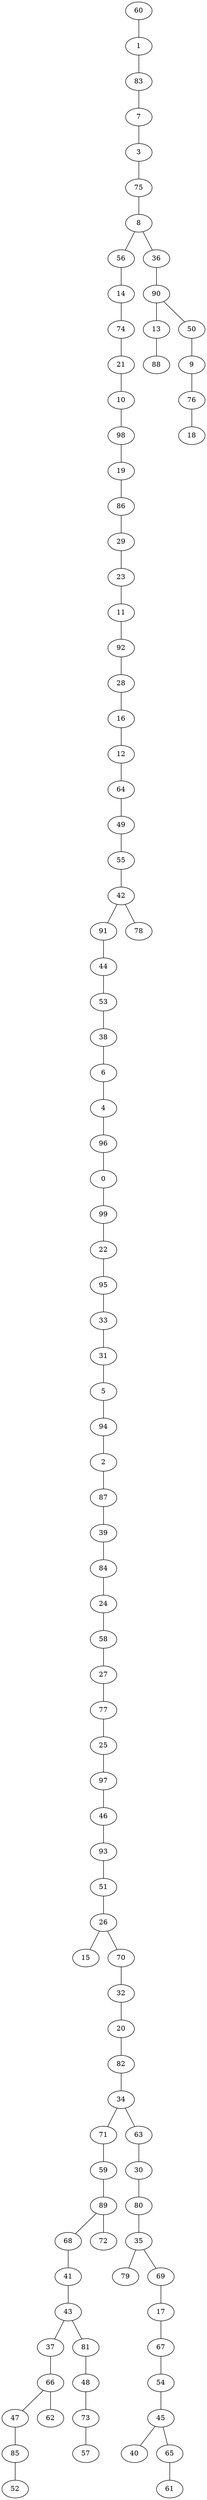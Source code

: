 graph Gnr_Geograf_Sim_n100_r30_DFS_I {
60;
1;
83;
7;
3;
75;
8;
56;
14;
74;
21;
10;
98;
19;
86;
29;
23;
11;
92;
28;
16;
12;
64;
49;
55;
42;
91;
44;
53;
38;
6;
4;
96;
0;
99;
22;
95;
33;
31;
5;
94;
2;
87;
39;
84;
24;
58;
27;
77;
25;
97;
46;
93;
51;
26;
15;
70;
32;
20;
82;
34;
71;
59;
89;
68;
41;
43;
37;
66;
47;
85;
52;
62;
81;
48;
73;
57;
72;
63;
30;
80;
35;
79;
69;
17;
67;
54;
45;
40;
65;
61;
78;
36;
90;
13;
88;
50;
9;
76;
18;
60 -- 1;
1 -- 83;
83 -- 7;
7 -- 3;
3 -- 75;
75 -- 8;
8 -- 56;
56 -- 14;
14 -- 74;
74 -- 21;
21 -- 10;
10 -- 98;
98 -- 19;
19 -- 86;
86 -- 29;
29 -- 23;
23 -- 11;
11 -- 92;
92 -- 28;
28 -- 16;
16 -- 12;
12 -- 64;
64 -- 49;
49 -- 55;
55 -- 42;
42 -- 91;
91 -- 44;
44 -- 53;
53 -- 38;
38 -- 6;
6 -- 4;
4 -- 96;
96 -- 0;
0 -- 99;
99 -- 22;
22 -- 95;
95 -- 33;
33 -- 31;
31 -- 5;
5 -- 94;
94 -- 2;
2 -- 87;
87 -- 39;
39 -- 84;
84 -- 24;
24 -- 58;
58 -- 27;
27 -- 77;
77 -- 25;
25 -- 97;
97 -- 46;
46 -- 93;
93 -- 51;
51 -- 26;
26 -- 15;
26 -- 70;
70 -- 32;
32 -- 20;
20 -- 82;
82 -- 34;
34 -- 71;
71 -- 59;
59 -- 89;
89 -- 68;
68 -- 41;
41 -- 43;
43 -- 37;
37 -- 66;
66 -- 47;
47 -- 85;
85 -- 52;
66 -- 62;
43 -- 81;
81 -- 48;
48 -- 73;
73 -- 57;
89 -- 72;
34 -- 63;
63 -- 30;
30 -- 80;
80 -- 35;
35 -- 79;
35 -- 69;
69 -- 17;
17 -- 67;
67 -- 54;
54 -- 45;
45 -- 40;
45 -- 65;
65 -- 61;
42 -- 78;
8 -- 36;
36 -- 90;
90 -- 13;
13 -- 88;
90 -- 50;
50 -- 9;
9 -- 76;
76 -- 18;
}